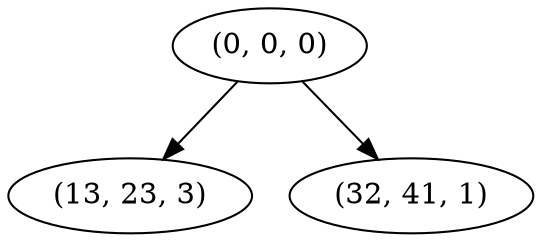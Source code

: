 digraph tree {
    "(0, 0, 0)";
    "(13, 23, 3)";
    "(32, 41, 1)";
    "(0, 0, 0)" -> "(13, 23, 3)";
    "(0, 0, 0)" -> "(32, 41, 1)";
}
